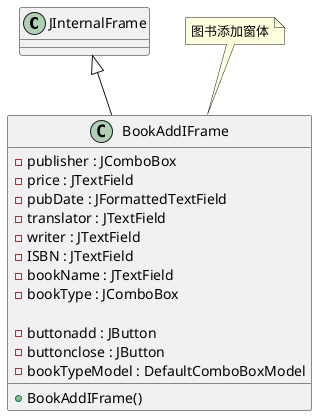 @startuml BookAddIFrame

class JInternalFrame {

}

class BookAddIFrame {
	-publisher : JComboBox
	-price : JTextField
	-pubDate : JFormattedTextField
	-translator : JTextField
	-writer : JTextField
	-ISBN : JTextField
	-bookName : JTextField
	-bookType : JComboBox

	-buttonadd : JButton
	-buttonclose : JButton
	-bookTypeModel : DefaultComboBoxModel

    +BookAddIFrame()
}  
 
JInternalFrame <|-- BookAddIFrame
note "图书添加窗体" as N0
N0 .. BookAddIFrame
@enduml
c